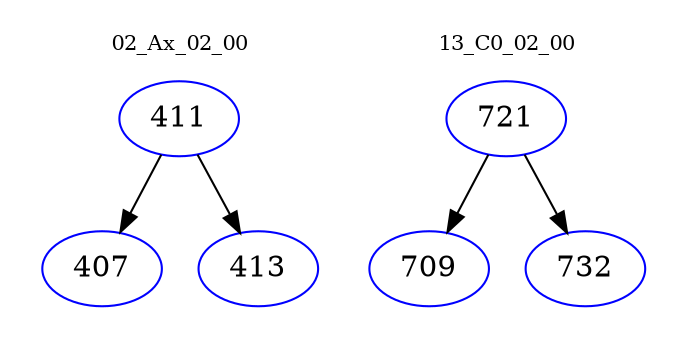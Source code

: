 digraph{
subgraph cluster_0 {
color = white
label = "02_Ax_02_00";
fontsize=10;
T0_411 [label="411", color="blue"]
T0_411 -> T0_407 [color="black"]
T0_407 [label="407", color="blue"]
T0_411 -> T0_413 [color="black"]
T0_413 [label="413", color="blue"]
}
subgraph cluster_1 {
color = white
label = "13_C0_02_00";
fontsize=10;
T1_721 [label="721", color="blue"]
T1_721 -> T1_709 [color="black"]
T1_709 [label="709", color="blue"]
T1_721 -> T1_732 [color="black"]
T1_732 [label="732", color="blue"]
}
}
